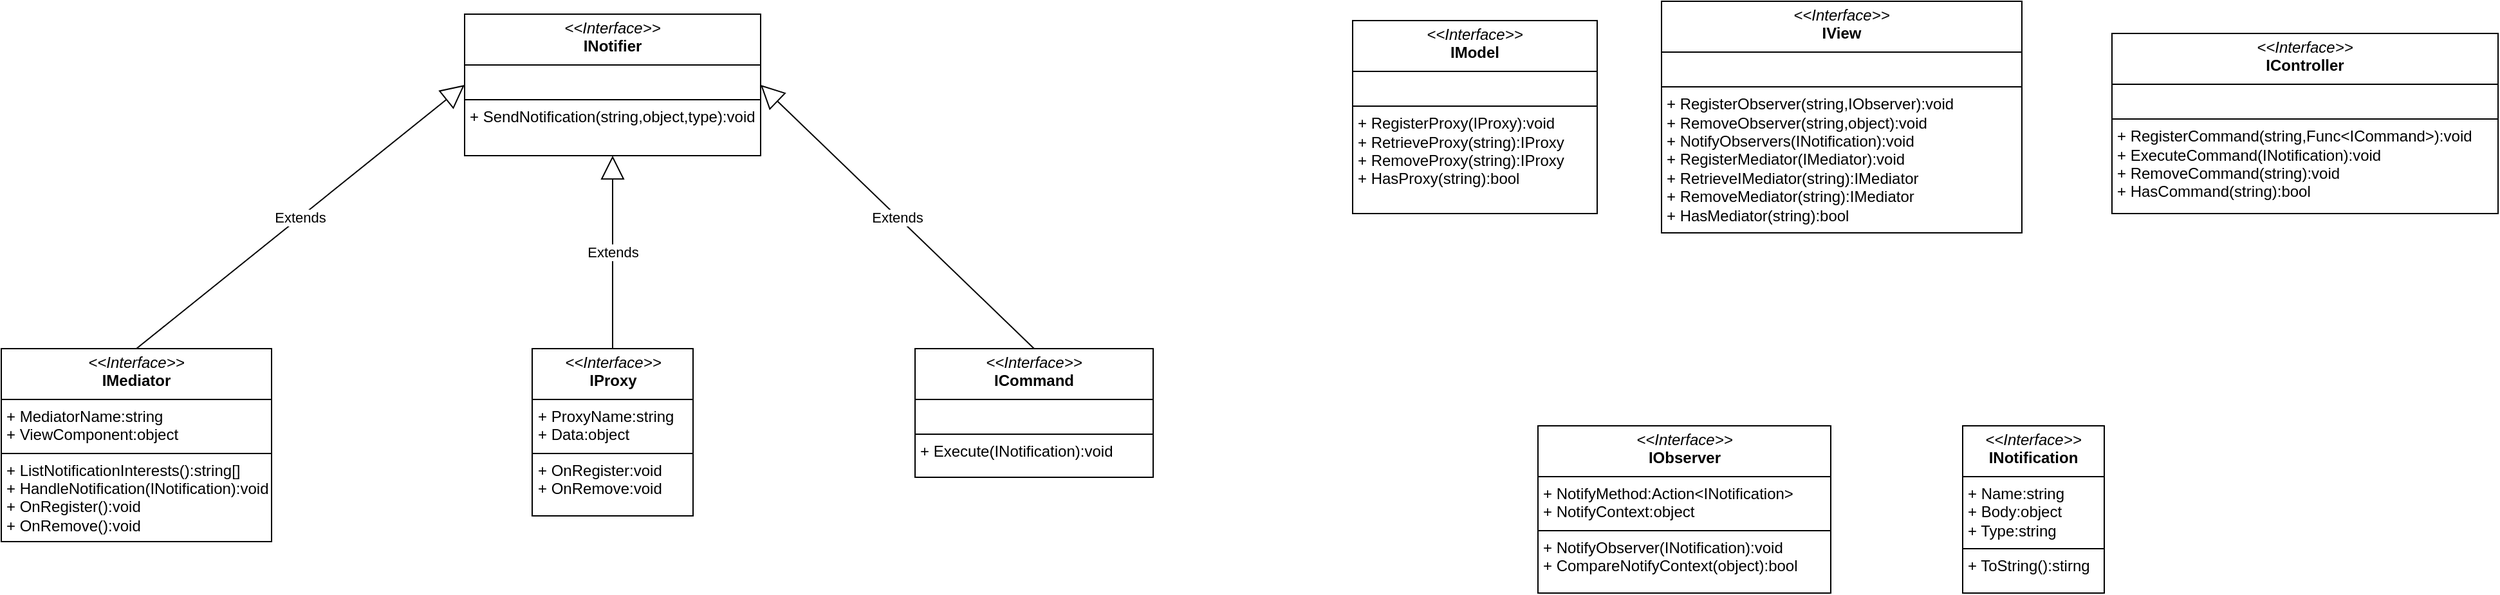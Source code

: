 <mxfile version="25.0.3">
  <diagram id="C5RBs43oDa-KdzZeNtuy" name="Page-1">
    <mxGraphModel dx="2853" dy="1141" grid="1" gridSize="10" guides="1" tooltips="1" connect="1" arrows="1" fold="1" page="1" pageScale="1" pageWidth="827" pageHeight="1169" math="0" shadow="0">
      <root>
        <mxCell id="WIyWlLk6GJQsqaUBKTNV-0" />
        <mxCell id="WIyWlLk6GJQsqaUBKTNV-1" parent="WIyWlLk6GJQsqaUBKTNV-0" />
        <mxCell id="U8RlGA_P-cpTlbUNoO_q-1" value="&lt;p style=&quot;margin:0px;margin-top:4px;text-align:center;&quot;&gt;&lt;i&gt;&amp;lt;&amp;lt;Interface&amp;gt;&amp;gt;&lt;/i&gt;&lt;br&gt;&lt;b&gt;IModel&lt;/b&gt;&lt;/p&gt;&lt;hr size=&quot;1&quot; style=&quot;border-style:solid;&quot;&gt;&lt;p style=&quot;margin:0px;margin-left:4px;&quot;&gt;&lt;br&gt;&lt;/p&gt;&lt;hr size=&quot;1&quot; style=&quot;border-style:solid;&quot;&gt;&lt;p style=&quot;margin:0px;margin-left:4px;&quot;&gt;+ RegisterProxy(IProxy):void&lt;/p&gt;&lt;p style=&quot;margin:0px;margin-left:4px;&quot;&gt;+ RetrieveProxy(string):IProxy&lt;/p&gt;&lt;p style=&quot;margin:0px;margin-left:4px;&quot;&gt;+ RemoveProxy(string):IProxy&lt;/p&gt;&lt;p style=&quot;margin:0px;margin-left:4px;&quot;&gt;+ HasProxy(string):bool&lt;/p&gt;&lt;p style=&quot;margin:0px;margin-left:4px;&quot;&gt;&lt;br&gt;&lt;/p&gt;" style="verticalAlign=top;align=left;overflow=fill;html=1;whiteSpace=wrap;" vertex="1" parent="WIyWlLk6GJQsqaUBKTNV-1">
          <mxGeometry x="270" y="215" width="190" height="150" as="geometry" />
        </mxCell>
        <mxCell id="U8RlGA_P-cpTlbUNoO_q-2" style="edgeStyle=orthogonalEdgeStyle;rounded=0;orthogonalLoop=1;jettySize=auto;html=1;exitX=0.5;exitY=1;exitDx=0;exitDy=0;" edge="1" parent="WIyWlLk6GJQsqaUBKTNV-1" source="U8RlGA_P-cpTlbUNoO_q-1" target="U8RlGA_P-cpTlbUNoO_q-1">
          <mxGeometry relative="1" as="geometry" />
        </mxCell>
        <mxCell id="U8RlGA_P-cpTlbUNoO_q-3" value="&lt;p style=&quot;margin:0px;margin-top:4px;text-align:center;&quot;&gt;&lt;i&gt;&amp;lt;&amp;lt;Interface&amp;gt;&amp;gt;&lt;/i&gt;&lt;br&gt;&lt;b&gt;IView&lt;/b&gt;&lt;/p&gt;&lt;hr size=&quot;1&quot; style=&quot;border-style:solid;&quot;&gt;&lt;p style=&quot;margin:0px;margin-left:4px;&quot;&gt;&lt;br&gt;&lt;/p&gt;&lt;hr size=&quot;1&quot; style=&quot;border-style:solid;&quot;&gt;&lt;p style=&quot;margin:0px;margin-left:4px;&quot;&gt;+ RegisterObserver(string,IObserver):void&lt;/p&gt;&lt;p style=&quot;margin:0px;margin-left:4px;&quot;&gt;+ RemoveObserver(string,object):void&lt;/p&gt;&lt;p style=&quot;margin:0px;margin-left:4px;&quot;&gt;+ NotifyObservers(INotification):void&lt;/p&gt;&lt;p style=&quot;margin:0px;margin-left:4px;&quot;&gt;+ RegisterMediator(IMediator):void&lt;/p&gt;&lt;p style=&quot;margin:0px;margin-left:4px;&quot;&gt;+ RetrieveIMediator(string):IMediator&lt;/p&gt;&lt;p style=&quot;margin:0px;margin-left:4px;&quot;&gt;+ RemoveMediator(string):IMediator&lt;/p&gt;&lt;p style=&quot;margin:0px;margin-left:4px;&quot;&gt;+ HasMediator(string):bool&lt;/p&gt;&lt;p style=&quot;margin:0px;margin-left:4px;&quot;&gt;&lt;br&gt;&lt;/p&gt;&lt;p style=&quot;margin:0px;margin-left:4px;&quot;&gt;&lt;br&gt;&lt;/p&gt;" style="verticalAlign=top;align=left;overflow=fill;html=1;whiteSpace=wrap;" vertex="1" parent="WIyWlLk6GJQsqaUBKTNV-1">
          <mxGeometry x="510" y="200" width="280" height="180" as="geometry" />
        </mxCell>
        <mxCell id="U8RlGA_P-cpTlbUNoO_q-4" value="&lt;p style=&quot;margin:0px;margin-top:4px;text-align:center;&quot;&gt;&lt;i&gt;&amp;lt;&amp;lt;Interface&amp;gt;&amp;gt;&lt;/i&gt;&lt;br&gt;&lt;b&gt;IController&lt;/b&gt;&lt;/p&gt;&lt;hr size=&quot;1&quot; style=&quot;border-style:solid;&quot;&gt;&lt;p style=&quot;margin:0px;margin-left:4px;&quot;&gt;&lt;br&gt;&lt;/p&gt;&lt;hr size=&quot;1&quot; style=&quot;border-style:solid;&quot;&gt;&lt;p style=&quot;margin:0px;margin-left:4px;&quot;&gt;+ RegisterCommand(string,Func&amp;lt;ICommand&amp;gt;):void&lt;/p&gt;&lt;p style=&quot;margin:0px;margin-left:4px;&quot;&gt;+ ExecuteCommand(INotification):void&lt;/p&gt;&lt;p style=&quot;margin:0px;margin-left:4px;&quot;&gt;+ RemoveCommand(string):void&lt;/p&gt;&lt;p style=&quot;margin:0px;margin-left:4px;&quot;&gt;+ HasCommand(string):bool&lt;/p&gt;" style="verticalAlign=top;align=left;overflow=fill;html=1;whiteSpace=wrap;" vertex="1" parent="WIyWlLk6GJQsqaUBKTNV-1">
          <mxGeometry x="860" y="225" width="300" height="140" as="geometry" />
        </mxCell>
        <mxCell id="U8RlGA_P-cpTlbUNoO_q-5" value="&lt;p style=&quot;margin:0px;margin-top:4px;text-align:center;&quot;&gt;&lt;i&gt;&amp;lt;&amp;lt;Interface&amp;gt;&amp;gt;&lt;/i&gt;&lt;br&gt;&lt;b&gt;IProxy&lt;/b&gt;&lt;/p&gt;&lt;hr size=&quot;1&quot; style=&quot;border-style:solid;&quot;&gt;&lt;p style=&quot;margin:0px;margin-left:4px;&quot;&gt;+&amp;nbsp;ProxyName:string&lt;/p&gt;&lt;p style=&quot;margin:0px;margin-left:4px;&quot;&gt;+ Data:object&lt;/p&gt;&lt;hr size=&quot;1&quot; style=&quot;border-style:solid;&quot;&gt;&lt;p style=&quot;margin:0px;margin-left:4px;&quot;&gt;+ OnRegister:void&lt;/p&gt;&lt;p style=&quot;margin:0px;margin-left:4px;&quot;&gt;+ OnRemove:void&lt;/p&gt;" style="verticalAlign=top;align=left;overflow=fill;html=1;whiteSpace=wrap;" vertex="1" parent="WIyWlLk6GJQsqaUBKTNV-1">
          <mxGeometry x="-367.5" y="470" width="125" height="130" as="geometry" />
        </mxCell>
        <mxCell id="U8RlGA_P-cpTlbUNoO_q-6" value="&lt;p style=&quot;margin:0px;margin-top:4px;text-align:center;&quot;&gt;&lt;i&gt;&amp;lt;&amp;lt;Interface&amp;gt;&amp;gt;&lt;/i&gt;&lt;br&gt;&lt;b&gt;INotifier&lt;/b&gt;&lt;/p&gt;&lt;hr size=&quot;1&quot; style=&quot;border-style:solid;&quot;&gt;&lt;p style=&quot;margin:0px;margin-left:4px;&quot;&gt;&lt;br&gt;&lt;/p&gt;&lt;hr size=&quot;1&quot; style=&quot;border-style:solid;&quot;&gt;&lt;p style=&quot;margin:0px;margin-left:4px;&quot;&gt;+ SendNotification(string,object,type):void&lt;br&gt;&lt;/p&gt;" style="verticalAlign=top;align=left;overflow=fill;html=1;whiteSpace=wrap;" vertex="1" parent="WIyWlLk6GJQsqaUBKTNV-1">
          <mxGeometry x="-420" y="210" width="230" height="110" as="geometry" />
        </mxCell>
        <mxCell id="U8RlGA_P-cpTlbUNoO_q-13" value="Extends" style="endArrow=block;endSize=16;endFill=0;html=1;rounded=0;exitX=0.5;exitY=0;exitDx=0;exitDy=0;entryX=0.5;entryY=1;entryDx=0;entryDy=0;" edge="1" parent="WIyWlLk6GJQsqaUBKTNV-1" source="U8RlGA_P-cpTlbUNoO_q-5" target="U8RlGA_P-cpTlbUNoO_q-6">
          <mxGeometry width="160" relative="1" as="geometry">
            <mxPoint x="-300" y="410" as="sourcePoint" />
            <mxPoint x="-140" y="410" as="targetPoint" />
          </mxGeometry>
        </mxCell>
        <mxCell id="U8RlGA_P-cpTlbUNoO_q-16" value="&lt;p style=&quot;margin:0px;margin-top:4px;text-align:center;&quot;&gt;&lt;i&gt;&amp;lt;&amp;lt;Interface&amp;gt;&amp;gt;&lt;/i&gt;&lt;br&gt;&lt;b&gt;IObserver&lt;/b&gt;&lt;/p&gt;&lt;hr size=&quot;1&quot; style=&quot;border-style:solid;&quot;&gt;&lt;p style=&quot;margin:0px;margin-left:4px;&quot;&gt;+ NotifyMethod:Action&amp;lt;INotification&amp;gt;&lt;br&gt;&lt;/p&gt;&lt;p style=&quot;margin:0px;margin-left:4px;&quot;&gt;+ NotifyContext:object&lt;/p&gt;&lt;hr size=&quot;1&quot; style=&quot;border-style:solid;&quot;&gt;&lt;p style=&quot;margin:0px;margin-left:4px;&quot;&gt;+ NotifyObserver(INotification):void&lt;/p&gt;&lt;p style=&quot;margin:0px;margin-left:4px;&quot;&gt;+ CompareNotifyContext(object):bool&lt;/p&gt;" style="verticalAlign=top;align=left;overflow=fill;html=1;whiteSpace=wrap;" vertex="1" parent="WIyWlLk6GJQsqaUBKTNV-1">
          <mxGeometry x="414" y="530" width="227.5" height="130" as="geometry" />
        </mxCell>
        <mxCell id="U8RlGA_P-cpTlbUNoO_q-17" value="&lt;p style=&quot;margin:0px;margin-top:4px;text-align:center;&quot;&gt;&lt;i&gt;&amp;lt;&amp;lt;Interface&amp;gt;&amp;gt;&lt;/i&gt;&lt;br&gt;&lt;b&gt;INotification&lt;/b&gt;&lt;/p&gt;&lt;hr size=&quot;1&quot; style=&quot;border-style:solid;&quot;&gt;&lt;p style=&quot;margin:0px;margin-left:4px;&quot;&gt;+ Name:string&lt;br&gt;&lt;/p&gt;&lt;p style=&quot;margin:0px;margin-left:4px;&quot;&gt;+ Body:object&lt;/p&gt;&lt;p style=&quot;margin:0px;margin-left:4px;&quot;&gt;+ Type:string&lt;/p&gt;&lt;hr size=&quot;1&quot; style=&quot;border-style:solid;&quot;&gt;&lt;p style=&quot;margin:0px;margin-left:4px;&quot;&gt;+ ToString():stirng&lt;/p&gt;" style="verticalAlign=top;align=left;overflow=fill;html=1;whiteSpace=wrap;" vertex="1" parent="WIyWlLk6GJQsqaUBKTNV-1">
          <mxGeometry x="744" y="530" width="110" height="130" as="geometry" />
        </mxCell>
        <mxCell id="U8RlGA_P-cpTlbUNoO_q-18" value="&lt;p style=&quot;margin:0px;margin-top:4px;text-align:center;&quot;&gt;&lt;i&gt;&amp;lt;&amp;lt;Interface&amp;gt;&amp;gt;&lt;/i&gt;&lt;br&gt;&lt;b&gt;IMediator&lt;/b&gt;&lt;/p&gt;&lt;hr size=&quot;1&quot; style=&quot;border-style:solid;&quot;&gt;&lt;p style=&quot;margin:0px;margin-left:4px;&quot;&gt;+ MediatorName:string&lt;br&gt;&lt;/p&gt;&lt;p style=&quot;margin:0px;margin-left:4px;&quot;&gt;+ ViewComponent:object&lt;/p&gt;&lt;hr size=&quot;1&quot; style=&quot;border-style:solid;&quot;&gt;&lt;p style=&quot;margin:0px;margin-left:4px;&quot;&gt;+ ListNotificationInterests():string[]&lt;br&gt;&lt;/p&gt;&lt;p style=&quot;margin:0px;margin-left:4px;&quot;&gt;+&amp;nbsp;HandleNotification(INotification):void&lt;/p&gt;&lt;p style=&quot;margin:0px;margin-left:4px;&quot;&gt;+ OnRegister():void&lt;/p&gt;&lt;p style=&quot;margin:0px;margin-left:4px;&quot;&gt;+ OnRemove():void&lt;/p&gt;" style="verticalAlign=top;align=left;overflow=fill;html=1;whiteSpace=wrap;" vertex="1" parent="WIyWlLk6GJQsqaUBKTNV-1">
          <mxGeometry x="-780" y="470" width="210" height="150" as="geometry" />
        </mxCell>
        <mxCell id="U8RlGA_P-cpTlbUNoO_q-19" value="Extends" style="endArrow=block;endSize=16;endFill=0;html=1;rounded=0;entryX=0;entryY=0.5;entryDx=0;entryDy=0;exitX=0.5;exitY=0;exitDx=0;exitDy=0;" edge="1" parent="WIyWlLk6GJQsqaUBKTNV-1" source="U8RlGA_P-cpTlbUNoO_q-18" target="U8RlGA_P-cpTlbUNoO_q-6">
          <mxGeometry width="160" relative="1" as="geometry">
            <mxPoint x="-510" y="410" as="sourcePoint" />
            <mxPoint x="-525.5" y="300" as="targetPoint" />
          </mxGeometry>
        </mxCell>
        <mxCell id="U8RlGA_P-cpTlbUNoO_q-20" value="&lt;p style=&quot;margin:0px;margin-top:4px;text-align:center;&quot;&gt;&lt;i&gt;&amp;lt;&amp;lt;Interface&amp;gt;&amp;gt;&lt;/i&gt;&lt;br&gt;&lt;b&gt;I&lt;/b&gt;&lt;span style=&quot;background-color: initial; text-align: left;&quot;&gt;&lt;b&gt;Command&lt;/b&gt;&lt;/span&gt;&lt;/p&gt;&lt;hr size=&quot;1&quot; style=&quot;border-style:solid;&quot;&gt;&lt;p style=&quot;margin:0px;margin-left:4px;&quot;&gt;&lt;br&gt;&lt;/p&gt;&lt;hr size=&quot;1&quot; style=&quot;border-style:solid;&quot;&gt;&lt;p style=&quot;margin:0px;margin-left:4px;&quot;&gt;+ Execute(INotification):void&lt;/p&gt;" style="verticalAlign=top;align=left;overflow=fill;html=1;whiteSpace=wrap;" vertex="1" parent="WIyWlLk6GJQsqaUBKTNV-1">
          <mxGeometry x="-70" y="470" width="185" height="100" as="geometry" />
        </mxCell>
        <mxCell id="U8RlGA_P-cpTlbUNoO_q-22" value="Extends" style="endArrow=block;endSize=16;endFill=0;html=1;rounded=0;entryX=1;entryY=0.5;entryDx=0;entryDy=0;exitX=0.5;exitY=0;exitDx=0;exitDy=0;" edge="1" parent="WIyWlLk6GJQsqaUBKTNV-1" source="U8RlGA_P-cpTlbUNoO_q-20" target="U8RlGA_P-cpTlbUNoO_q-6">
          <mxGeometry width="160" relative="1" as="geometry">
            <mxPoint x="-40" y="420" as="sourcePoint" />
            <mxPoint x="120" y="580" as="targetPoint" />
          </mxGeometry>
        </mxCell>
      </root>
    </mxGraphModel>
  </diagram>
</mxfile>

